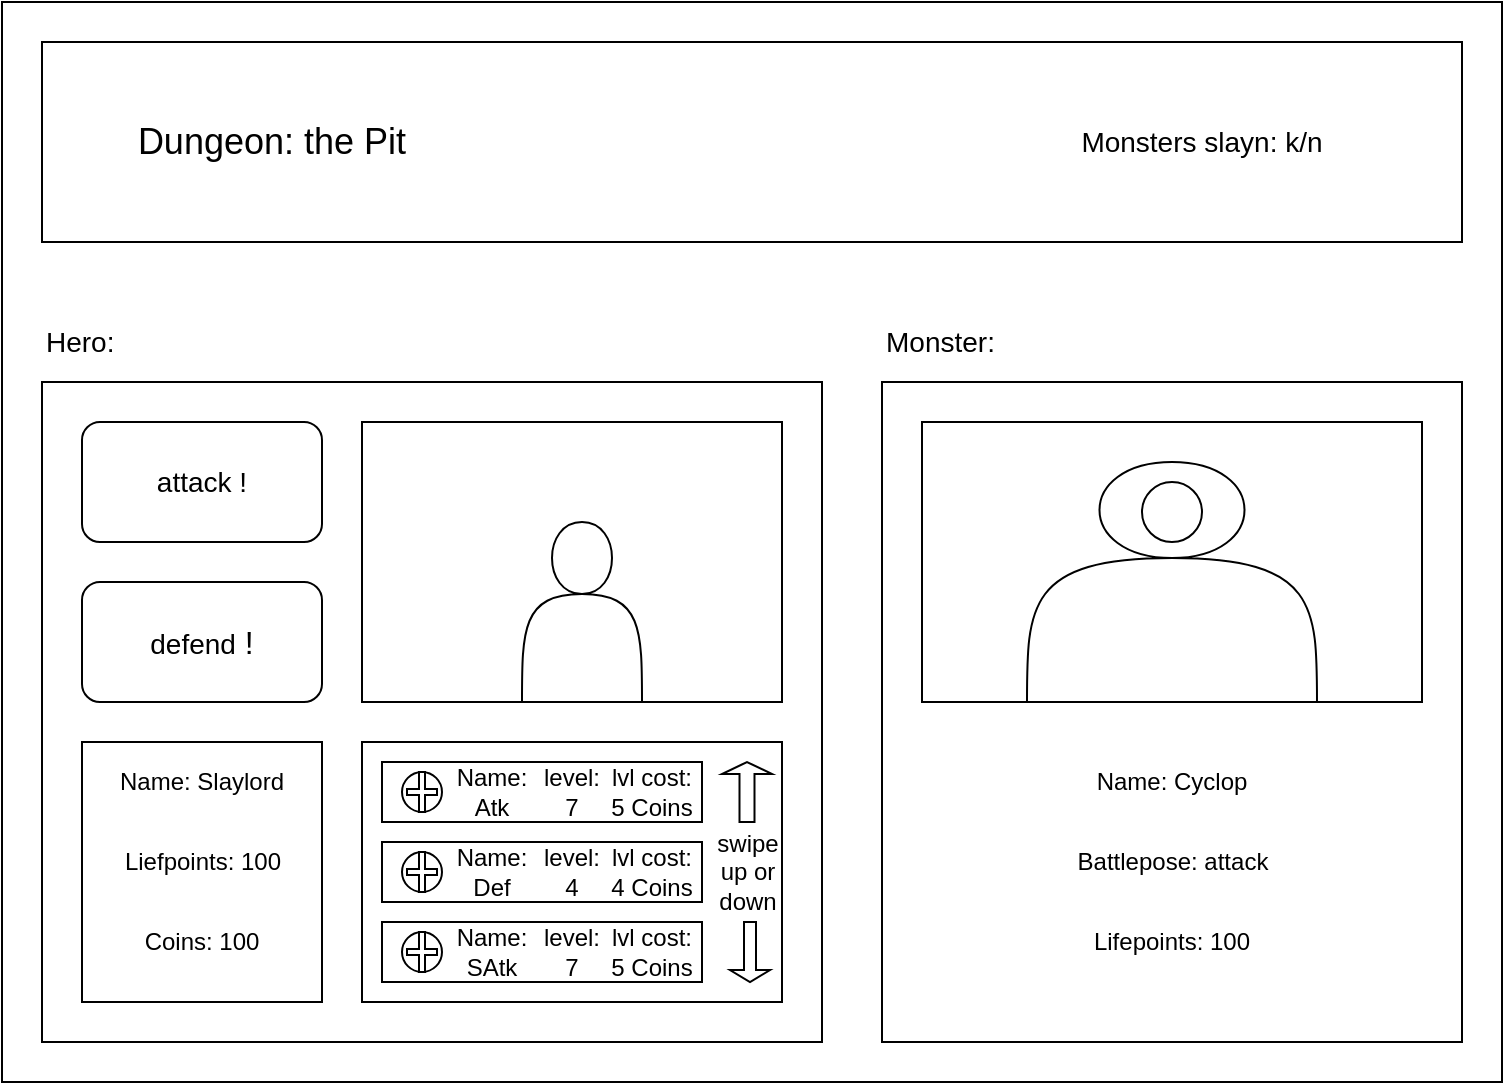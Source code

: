 <mxfile version="13.11.0" type="github">
  <diagram id="s0R87GjOq4F6TkN3tkKj" name="Page-1">
    <mxGraphModel dx="958" dy="949" grid="1" gridSize="10" guides="1" tooltips="1" connect="1" arrows="1" fold="1" page="1" pageScale="1" pageWidth="827" pageHeight="1169" math="0" shadow="0">
      <root>
        <mxCell id="0" />
        <mxCell id="1" parent="0" />
        <mxCell id="e0_IQEDSQjE5c7QdDcf6-1" value="" style="rounded=0;whiteSpace=wrap;html=1;" vertex="1" parent="1">
          <mxGeometry x="40" y="40" width="750" height="540" as="geometry" />
        </mxCell>
        <mxCell id="e0_IQEDSQjE5c7QdDcf6-2" value="" style="rounded=0;whiteSpace=wrap;html=1;" vertex="1" parent="1">
          <mxGeometry x="60" y="60" width="710" height="100" as="geometry" />
        </mxCell>
        <mxCell id="e0_IQEDSQjE5c7QdDcf6-4" value="&lt;font style=&quot;font-size: 18px&quot;&gt;Dungeon: the Pit&lt;/font&gt;" style="text;html=1;strokeColor=none;fillColor=none;align=center;verticalAlign=middle;whiteSpace=wrap;rounded=0;" vertex="1" parent="1">
          <mxGeometry x="90" y="100" width="170" height="20" as="geometry" />
        </mxCell>
        <mxCell id="e0_IQEDSQjE5c7QdDcf6-5" value="&lt;font style=&quot;font-size: 14px&quot;&gt;Monsters slayn: k/n&lt;/font&gt;" style="text;html=1;strokeColor=none;fillColor=none;align=center;verticalAlign=middle;whiteSpace=wrap;rounded=0;" vertex="1" parent="1">
          <mxGeometry x="550" y="100" width="180" height="20" as="geometry" />
        </mxCell>
        <mxCell id="e0_IQEDSQjE5c7QdDcf6-6" value="" style="rounded=0;whiteSpace=wrap;html=1;" vertex="1" parent="1">
          <mxGeometry x="60" y="230" width="390" height="330" as="geometry" />
        </mxCell>
        <mxCell id="e0_IQEDSQjE5c7QdDcf6-7" value="" style="rounded=0;whiteSpace=wrap;html=1;" vertex="1" parent="1">
          <mxGeometry x="480" y="230" width="290" height="330" as="geometry" />
        </mxCell>
        <mxCell id="e0_IQEDSQjE5c7QdDcf6-9" value="&lt;div align=&quot;left&quot;&gt;&lt;font style=&quot;font-size: 14px&quot;&gt;Hero:&lt;/font&gt;&lt;/div&gt;" style="text;html=1;strokeColor=none;fillColor=none;align=left;verticalAlign=middle;whiteSpace=wrap;rounded=0;" vertex="1" parent="1">
          <mxGeometry x="60" y="200" width="40" height="20" as="geometry" />
        </mxCell>
        <mxCell id="e0_IQEDSQjE5c7QdDcf6-10" value="&lt;div align=&quot;left&quot;&gt;&lt;font style=&quot;font-size: 14px&quot;&gt;Monster:&lt;/font&gt;&lt;/div&gt;" style="text;html=1;strokeColor=none;fillColor=none;align=left;verticalAlign=middle;whiteSpace=wrap;rounded=0;" vertex="1" parent="1">
          <mxGeometry x="480" y="200" width="40" height="20" as="geometry" />
        </mxCell>
        <mxCell id="e0_IQEDSQjE5c7QdDcf6-11" value="" style="rounded=1;whiteSpace=wrap;html=1;" vertex="1" parent="1">
          <mxGeometry x="80" y="250" width="120" height="60" as="geometry" />
        </mxCell>
        <mxCell id="e0_IQEDSQjE5c7QdDcf6-12" value="" style="rounded=1;whiteSpace=wrap;html=1;" vertex="1" parent="1">
          <mxGeometry x="80" y="330" width="120" height="60" as="geometry" />
        </mxCell>
        <mxCell id="e0_IQEDSQjE5c7QdDcf6-13" value="&lt;font style=&quot;font-size: 14px&quot;&gt;attack !&lt;/font&gt;" style="text;html=1;strokeColor=none;fillColor=none;align=center;verticalAlign=middle;whiteSpace=wrap;rounded=0;" vertex="1" parent="1">
          <mxGeometry x="115" y="270" width="50" height="20" as="geometry" />
        </mxCell>
        <mxCell id="e0_IQEDSQjE5c7QdDcf6-14" value="&lt;font style=&quot;font-size: 14px&quot;&gt;defend&lt;/font&gt;&lt;font size=&quot;3&quot;&gt; !&lt;/font&gt;" style="text;html=1;strokeColor=none;fillColor=none;align=center;verticalAlign=middle;whiteSpace=wrap;rounded=0;" vertex="1" parent="1">
          <mxGeometry x="110" y="350" width="60" height="20" as="geometry" />
        </mxCell>
        <mxCell id="e0_IQEDSQjE5c7QdDcf6-16" value="" style="rounded=0;whiteSpace=wrap;html=1;" vertex="1" parent="1">
          <mxGeometry x="220" y="250" width="210" height="140" as="geometry" />
        </mxCell>
        <mxCell id="e0_IQEDSQjE5c7QdDcf6-17" value="" style="shape=actor;whiteSpace=wrap;html=1;" vertex="1" parent="1">
          <mxGeometry x="300" y="300" width="60" height="90" as="geometry" />
        </mxCell>
        <mxCell id="e0_IQEDSQjE5c7QdDcf6-18" value="" style="rounded=0;whiteSpace=wrap;html=1;" vertex="1" parent="1">
          <mxGeometry x="500" y="250" width="250" height="140" as="geometry" />
        </mxCell>
        <mxCell id="e0_IQEDSQjE5c7QdDcf6-19" value="" style="shape=actor;whiteSpace=wrap;html=1;" vertex="1" parent="1">
          <mxGeometry x="552.5" y="270" width="145" height="120" as="geometry" />
        </mxCell>
        <mxCell id="e0_IQEDSQjE5c7QdDcf6-20" value="" style="ellipse;whiteSpace=wrap;html=1;aspect=fixed;" vertex="1" parent="1">
          <mxGeometry x="610" y="280" width="30" height="30" as="geometry" />
        </mxCell>
        <mxCell id="e0_IQEDSQjE5c7QdDcf6-21" value="Name: Cyclop" style="text;html=1;strokeColor=none;fillColor=none;align=center;verticalAlign=middle;whiteSpace=wrap;rounded=0;" vertex="1" parent="1">
          <mxGeometry x="555" y="420" width="140" height="20" as="geometry" />
        </mxCell>
        <mxCell id="e0_IQEDSQjE5c7QdDcf6-22" value="Battlepose: attack" style="text;html=1;strokeColor=none;fillColor=none;align=center;verticalAlign=middle;whiteSpace=wrap;rounded=0;" vertex="1" parent="1">
          <mxGeometry x="562.5" y="460" width="125" height="20" as="geometry" />
        </mxCell>
        <mxCell id="e0_IQEDSQjE5c7QdDcf6-23" value="Lifepoints: 100" style="text;html=1;strokeColor=none;fillColor=none;align=center;verticalAlign=middle;whiteSpace=wrap;rounded=0;" vertex="1" parent="1">
          <mxGeometry x="570" y="500" width="110" height="20" as="geometry" />
        </mxCell>
        <mxCell id="e0_IQEDSQjE5c7QdDcf6-24" value="" style="rounded=0;whiteSpace=wrap;html=1;" vertex="1" parent="1">
          <mxGeometry x="80" y="410" width="120" height="130" as="geometry" />
        </mxCell>
        <mxCell id="e0_IQEDSQjE5c7QdDcf6-25" value="Name: Slaylord" style="text;html=1;strokeColor=none;fillColor=none;align=center;verticalAlign=middle;whiteSpace=wrap;rounded=0;" vertex="1" parent="1">
          <mxGeometry x="80" y="420" width="120" height="20" as="geometry" />
        </mxCell>
        <mxCell id="e0_IQEDSQjE5c7QdDcf6-26" value="Liefpoints: 100" style="text;html=1;strokeColor=none;fillColor=none;align=center;verticalAlign=middle;whiteSpace=wrap;rounded=0;" vertex="1" parent="1">
          <mxGeometry x="67.5" y="460" width="145" height="20" as="geometry" />
        </mxCell>
        <mxCell id="e0_IQEDSQjE5c7QdDcf6-27" value="Coins: 100" style="text;html=1;strokeColor=none;fillColor=none;align=center;verticalAlign=middle;whiteSpace=wrap;rounded=0;" vertex="1" parent="1">
          <mxGeometry x="95" y="500" width="90" height="20" as="geometry" />
        </mxCell>
        <mxCell id="e0_IQEDSQjE5c7QdDcf6-28" value="" style="rounded=0;whiteSpace=wrap;html=1;" vertex="1" parent="1">
          <mxGeometry x="220" y="410" width="210" height="130" as="geometry" />
        </mxCell>
        <mxCell id="e0_IQEDSQjE5c7QdDcf6-29" value="" style="rounded=0;whiteSpace=wrap;html=1;" vertex="1" parent="1">
          <mxGeometry x="230" y="420" width="160" height="30" as="geometry" />
        </mxCell>
        <mxCell id="e0_IQEDSQjE5c7QdDcf6-30" value="" style="shape=singleArrow;direction=north;whiteSpace=wrap;html=1;" vertex="1" parent="1">
          <mxGeometry x="400" y="420" width="25" height="30" as="geometry" />
        </mxCell>
        <mxCell id="e0_IQEDSQjE5c7QdDcf6-31" value="" style="shape=singleArrow;direction=south;whiteSpace=wrap;html=1;" vertex="1" parent="1">
          <mxGeometry x="404" y="500" width="20" height="30" as="geometry" />
        </mxCell>
        <mxCell id="e0_IQEDSQjE5c7QdDcf6-32" value="swipe up or down" style="text;html=1;strokeColor=none;fillColor=none;align=center;verticalAlign=middle;whiteSpace=wrap;rounded=0;" vertex="1" parent="1">
          <mxGeometry x="392.5" y="465" width="40" height="20" as="geometry" />
        </mxCell>
        <mxCell id="e0_IQEDSQjE5c7QdDcf6-35" value="Name: Atk" style="text;html=1;strokeColor=none;fillColor=none;align=center;verticalAlign=middle;whiteSpace=wrap;rounded=0;" vertex="1" parent="1">
          <mxGeometry x="265" y="425" width="40" height="20" as="geometry" />
        </mxCell>
        <mxCell id="e0_IQEDSQjE5c7QdDcf6-36" value="&lt;div&gt;level:&lt;/div&gt;&lt;div&gt;7&lt;br&gt;&lt;/div&gt;" style="text;html=1;strokeColor=none;fillColor=none;align=center;verticalAlign=middle;whiteSpace=wrap;rounded=0;" vertex="1" parent="1">
          <mxGeometry x="305" y="425" width="40" height="20" as="geometry" />
        </mxCell>
        <mxCell id="e0_IQEDSQjE5c7QdDcf6-37" value="&lt;div&gt;lvl cost:&lt;/div&gt;&lt;div&gt;5 Coins&lt;br&gt;&lt;/div&gt;" style="text;html=1;strokeColor=none;fillColor=none;align=center;verticalAlign=middle;whiteSpace=wrap;rounded=0;" vertex="1" parent="1">
          <mxGeometry x="340" y="425" width="50" height="20" as="geometry" />
        </mxCell>
        <mxCell id="e0_IQEDSQjE5c7QdDcf6-38" value="" style="ellipse;whiteSpace=wrap;html=1;aspect=fixed;" vertex="1" parent="1">
          <mxGeometry x="240" y="425" width="20" height="20" as="geometry" />
        </mxCell>
        <mxCell id="e0_IQEDSQjE5c7QdDcf6-43" value="" style="shape=cross;whiteSpace=wrap;html=1;" vertex="1" parent="1">
          <mxGeometry x="242.5" y="425" width="15" height="20" as="geometry" />
        </mxCell>
        <mxCell id="e0_IQEDSQjE5c7QdDcf6-44" value="" style="rounded=0;whiteSpace=wrap;html=1;" vertex="1" parent="1">
          <mxGeometry x="230" y="500" width="160" height="30" as="geometry" />
        </mxCell>
        <mxCell id="e0_IQEDSQjE5c7QdDcf6-45" value="Name: SAtk" style="text;html=1;strokeColor=none;fillColor=none;align=center;verticalAlign=middle;whiteSpace=wrap;rounded=0;" vertex="1" parent="1">
          <mxGeometry x="265" y="505" width="40" height="20" as="geometry" />
        </mxCell>
        <mxCell id="e0_IQEDSQjE5c7QdDcf6-46" value="&lt;div&gt;level:&lt;/div&gt;&lt;div&gt;7&lt;br&gt;&lt;/div&gt;" style="text;html=1;strokeColor=none;fillColor=none;align=center;verticalAlign=middle;whiteSpace=wrap;rounded=0;" vertex="1" parent="1">
          <mxGeometry x="305" y="505" width="40" height="20" as="geometry" />
        </mxCell>
        <mxCell id="e0_IQEDSQjE5c7QdDcf6-47" value="&lt;div&gt;lvl cost:&lt;/div&gt;&lt;div&gt;5 Coins&lt;br&gt;&lt;/div&gt;" style="text;html=1;strokeColor=none;fillColor=none;align=center;verticalAlign=middle;whiteSpace=wrap;rounded=0;" vertex="1" parent="1">
          <mxGeometry x="340" y="505" width="50" height="20" as="geometry" />
        </mxCell>
        <mxCell id="e0_IQEDSQjE5c7QdDcf6-48" value="" style="ellipse;whiteSpace=wrap;html=1;aspect=fixed;" vertex="1" parent="1">
          <mxGeometry x="240" y="505" width="20" height="20" as="geometry" />
        </mxCell>
        <mxCell id="e0_IQEDSQjE5c7QdDcf6-49" value="" style="shape=cross;whiteSpace=wrap;html=1;" vertex="1" parent="1">
          <mxGeometry x="242.5" y="505" width="15" height="20" as="geometry" />
        </mxCell>
        <mxCell id="e0_IQEDSQjE5c7QdDcf6-50" value="" style="rounded=0;whiteSpace=wrap;html=1;" vertex="1" parent="1">
          <mxGeometry x="230" y="460" width="160" height="30" as="geometry" />
        </mxCell>
        <mxCell id="e0_IQEDSQjE5c7QdDcf6-51" value="Name: Def" style="text;html=1;strokeColor=none;fillColor=none;align=center;verticalAlign=middle;whiteSpace=wrap;rounded=0;" vertex="1" parent="1">
          <mxGeometry x="265" y="465" width="40" height="20" as="geometry" />
        </mxCell>
        <mxCell id="e0_IQEDSQjE5c7QdDcf6-52" value="&lt;div&gt;level:&lt;/div&gt;&lt;div&gt;4&lt;br&gt;&lt;/div&gt;" style="text;html=1;strokeColor=none;fillColor=none;align=center;verticalAlign=middle;whiteSpace=wrap;rounded=0;" vertex="1" parent="1">
          <mxGeometry x="305" y="465" width="40" height="20" as="geometry" />
        </mxCell>
        <mxCell id="e0_IQEDSQjE5c7QdDcf6-53" value="&lt;div&gt;lvl cost:&lt;/div&gt;&lt;div&gt;4 Coins&lt;br&gt;&lt;/div&gt;" style="text;html=1;strokeColor=none;fillColor=none;align=center;verticalAlign=middle;whiteSpace=wrap;rounded=0;" vertex="1" parent="1">
          <mxGeometry x="340" y="465" width="50" height="20" as="geometry" />
        </mxCell>
        <mxCell id="e0_IQEDSQjE5c7QdDcf6-54" value="" style="ellipse;whiteSpace=wrap;html=1;aspect=fixed;" vertex="1" parent="1">
          <mxGeometry x="240" y="465" width="20" height="20" as="geometry" />
        </mxCell>
        <mxCell id="e0_IQEDSQjE5c7QdDcf6-55" value="" style="shape=cross;whiteSpace=wrap;html=1;" vertex="1" parent="1">
          <mxGeometry x="242.5" y="465" width="15" height="20" as="geometry" />
        </mxCell>
      </root>
    </mxGraphModel>
  </diagram>
</mxfile>
